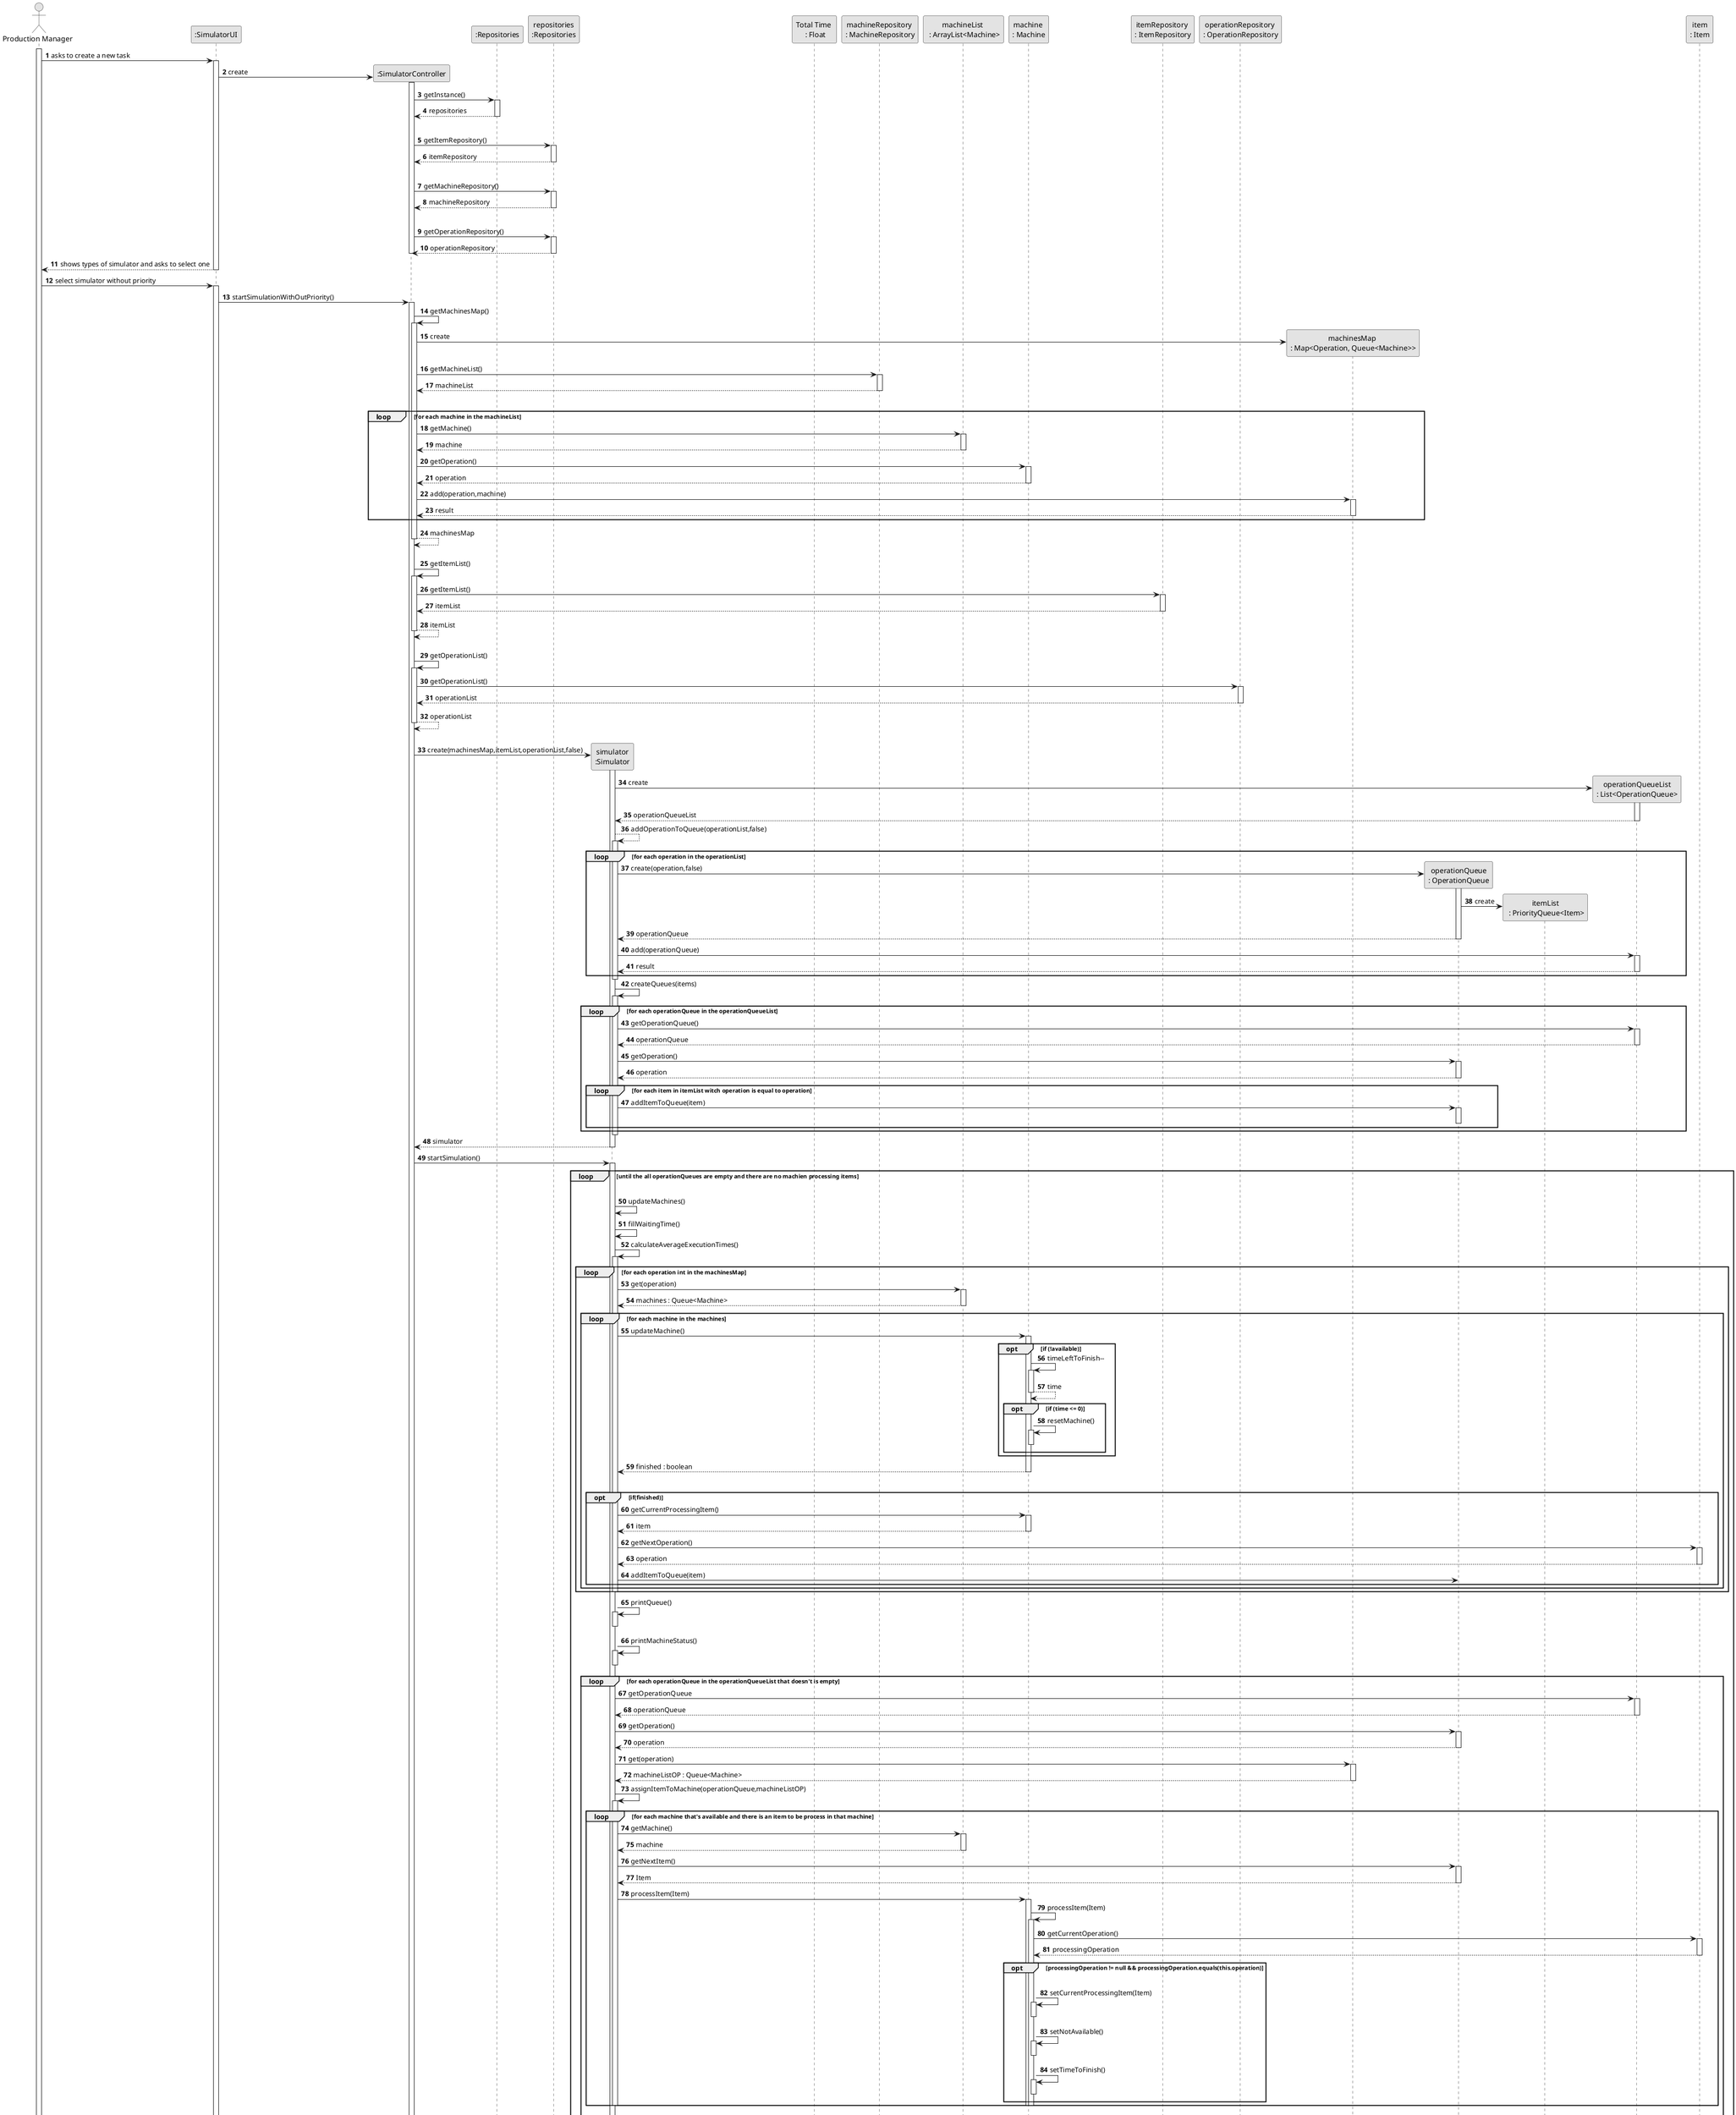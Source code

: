 @startuml
skinparam monochrome true
skinparam packageStyle rectangle
skinparam shadowing false

autonumber

'hide footbox
actor "Production Manager" as ADM
participant ":SimulatorUI" as UI
participant ":SimulatorController" as CTRL
participant ":Repositories" as RepositorySingleton
participant "repositories\n:Repositories" as PLAT
participant "simulator\n:Simulator" as SIMUL
participant "Total Time \n : Float" as Counter
participant "machineRepository \n: MachineRepository" as MACHREP
participant "machineList \n : ArrayList<Machine>" as MACHLIST
participant "machine \n: Machine" as MACH
participant "itemRepository \n: ItemRepository" as ITMREP
participant "operationRepository \n: OperationRepository" as OPREP
participant "machinesMap \n: Map<Operation, Queue<Machine>>" as MACHMAP
participant "operationQueue\n: OperationQueue" as OPQUE
participant "itemList\n : PriorityQueue<Item>" as ITMLIST
participant "operationQueueList\n: List<OperationQueue>" as OPQULIST
participant "item\n: Item" as ITEM

activate ADM

        ADM -> UI : asks to create a new task

        activate UI

'            UI --> ADM : requests data (reference, description,  informal \n description, technical description, duration, cost)
            'create CTRL
            UI -> CTRL** : create

            activate CTRL

                CTRL -> RepositorySingleton : getInstance()
                activate RepositorySingleton

                    RepositorySingleton --> CTRL: repositories
                deactivate RepositorySingleton

                |||
                CTRL -> PLAT : getItemRepository()
                activate PLAT

                PLAT --> CTRL: itemRepository
                deactivate PLAT

                |||
                CTRL -> PLAT : getMachineRepository()
                activate PLAT

                    PLAT --> CTRL: machineRepository
                deactivate PLAT
                |||

                CTRL -> PLAT : getOperationRepository()
                activate PLAT

                PLAT --> CTRL: operationRepository
                deactivate PLAT

            deactivate CTRL

            UI --> ADM : shows types of simulator and asks to select one
        deactivate UI

    ADM -> UI : select simulator without priority
    activate UI

        UI -> CTRL : startSimulationWithOutPriority()
        activate CTRL

            CTRL -> CTRL : getMachinesMap()
            activate CTRL

                CTRL -> MACHMAP** : create
                CTRL -> MACHREP : getMachineList()
                activate MACHREP

                    MACHREP --> CTRL : machineList
                deactivate MACHREP

                |||

                loop for each machine in the machineList
                    CTRL -> MACHLIST : getMachine()
                    activate MACHLIST

                    MACHLIST --> CTRL : machine
                    deactivate MACHLIST
                    CTRL -> MACH : getOperation()
                    activate MACH

                    MACH --> CTRL : operation
                    deactivate MACH

                    CTRL -> MACHMAP : add(operation,machine)
                    activate MACHMAP

                    MACHMAP --> CTRL : result
                    deactivate MACHMAP


                end
                CTRL --> CTRL: machinesMap
            deactivate CTRL

            |||
            CTRL -> CTRL : getItemList()
            activate CTRL

                CTRL -> ITMREP : getItemList()
                activate ITMREP

                    ITMREP --> CTRL : itemList
                deactivate ITMREP
                CTRL --> CTRL: itemList
            deactivate CTRL

            |||

            CTRL -> CTRL : getOperationList()
            activate CTRL

                CTRL -> OPREP : getOperationList()
                activate OPREP

                    OPREP --> CTRL : operationList
                deactivate OPREP
                CTRL --> CTRL: operationList
            deactivate CTRL

            |||
            CTRL -> SIMUL** : create(machinesMap,itemList,operationList,false)
            activate SIMUL

                SIMUL -> OPQULIST** : create
                activate OPQULIST

                OPQULIST --> SIMUL : operationQueueList
                deactivate OPQULIST

                SIMUL --> SIMUL : addOperationToQueue(operationList,false)
                    activate SIMUL
                        loop for each operation in the operationList
                            SIMUL -> OPQUE** : create(operation,false)
                            activate OPQUE

                                OPQUE -> ITMLIST** : create
                                OPQUE --> SIMUL : operationQueue
                            deactivate OPQUE


                            SIMUL -> OPQULIST : add(operationQueue)
                            activate OPQULIST

                            OPQULIST --> SIMUL : result
                            deactivate OPQULIST
                        end
                    deactivate SIMUL

                SIMUL -> SIMUL : createQueues(items)
                activate SIMUL

                    loop for each operationQueue in the operationQueueList
                        SIMUL -> OPQULIST : getOperationQueue()
                        activate OPQULIST

                            OPQULIST --> SIMUL : operationQueue
                        deactivate OPQULIST

                        SIMUL -> OPQUE : getOperation()
                        activate OPQUE

                        OPQUE --> SIMUL : operation
                        deactivate OPQUE

                        loop for each item in itemList witch operation is equal to operation
                            SIMUL -> OPQUE :addItemToQueue(item)
                            activate OPQUE

                            deactivate OPQUE
                        end

                    end
                deactivate SIMUL

                SIMUL --> CTRL : simulator
            deactivate SIMUL

            CTRL -> SIMUL : startSimulation()
            activate SIMUL

                loop until the all operationQueues are empty and there are no machien processing items
                    |||
                    SIMUL -> SIMUL: updateMachines()
                    SIMUL -> SIMUL : fillWaitingTime()
                    SIMUL -> SIMUL : calculateAverageExecutionTimes()
                    activate SIMUL

                        loop for each operation int in the machinesMap
                            SIMUL -> MACHLIST : get(operation)
                            activate MACHLIST

                                MACHLIST --> SIMUL : machines : Queue<Machine>
                            deactivate MACHLIST
                            loop for each machine in the machines
                                SIMUL -> MACH : updateMachine()
                                activate MACH
                                    opt if (!available)
                                        MACH -> MACH : timeLeftToFinish--
                                        activate MACH
                                            MACH --> MACH : time
                                        deactivate MACH
                                        opt if (time <= 0)
                                            MACH -> MACH : resetMachine()
                                            activate MACH

                                            deactivate MACH

                                        end

                                    end
                                    MACH --> SIMUL : finished : boolean
                                deactivate MACH
                                    |||
                                    opt  if(finished)
                                        SIMUL -> MACH : getCurrentProcessingItem()
                                        activate MACH

                                            MACH --> SIMUL : item
                                        deactivate MACH

                                        SIMUL -> ITEM : getNextOperation()
                                        activate ITEM

                                            ITEM --> SIMUL : operation
                                        deactivate ITEM
                                        SIMUL -> OPQUE : addItemToQueue(item)
                                    end

                                deactivate MACH
                            end

                    deactivate SIMUL
                        end

                    SIMUL -> SIMUL: printQueue()
                    activate SIMUL

                    deactivate SIMUL

                    SIMUL -> SIMUL: printMachineStatus()
                    activate SIMUL

                    deactivate SIMUL

                    loop for each operationQueue in the operationQueueList that doesn't is empty
                        SIMUL -> OPQULIST: getOperationQueue
                        activate OPQULIST

                            OPQULIST --> SIMUL : operationQueue
                        deactivate OPQULIST
                        SIMUL -> OPQUE : getOperation()
                        activate OPQUE

                            OPQUE --> SIMUL: operation
                        deactivate OPQUE
                        SIMUL -> MACHMAP : get(operation)
                        activate MACHMAP

                            MACHMAP --> SIMUL : machineListOP : Queue<Machine>
                        deactivate MACHMAP

                        SIMUL -> SIMUL : assignItemToMachine(operationQueue,machineListOP)
                        activate SIMUL

                        loop for each machine that's available and there is an item to be process in that machine
                            SIMUL -> MACHLIST : getMachine()
                            activate MACHLIST

                                MACHLIST --> SIMUL : machine
                            deactivate MACHLIST
                            SIMUL -> OPQUE : getNextItem()
                            activate OPQUE

                                OPQUE --> SIMUL: Item
                            deactivate OPQUE
                            SIMUL -> MACH : processItem(Item)
                            activate MACH

                                MACH -> MACH : processItem(Item)
                                activate MACH

                                    MACH -> ITEM : getCurrentOperation()
                                    activate ITEM

                                        ITEM --> MACH : processingOperation
                                    deactivate ITEM
                                    opt processingOperation != null && processingOperation.equals(this.operation)
                                        |||
                                        MACH -> MACH : setCurrentProcessingItem(Item)
                                            activate MACH

                                            deactivate MACH
                                        MACH -> MACH : setNotAvailable()
                                            activate MACH

                                            deactivate MACH

                                        MACH -> MACH : setTimeToFinish()
                                            activate MACH

                                            deactivate MACH

                                    end
                                deactivate MACH

                            deactivate MACH
                        deactivate SIMUL
                        end
                        |||
                    end

                        |||
                end
                SIMUL -> SIMUL:
                SIMUL --> CTRL : printWaitingTime() AND printAverageExecutionTime()
            deactivate SIMUL
            CTRL --> UI: printWaitingTime() AND printAverageExecutionTime()

deactivate ADM

@enduml